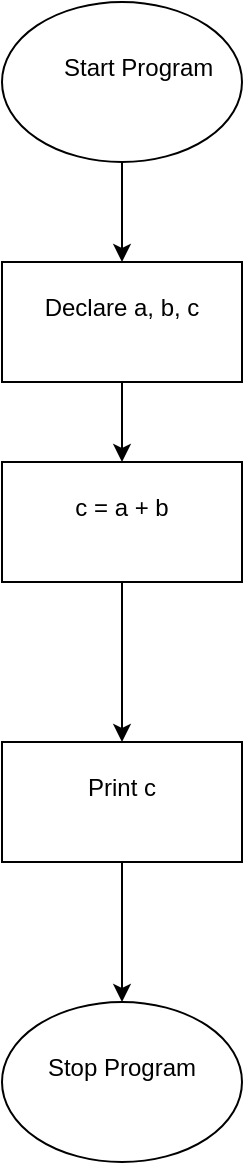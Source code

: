 <mxfile version="28.1.2">
  <diagram name="Page-1" id="9bjDDMjUdYthwlhMzJjR">
    <mxGraphModel dx="786" dy="451" grid="1" gridSize="10" guides="1" tooltips="1" connect="1" arrows="1" fold="1" page="1" pageScale="1" pageWidth="850" pageHeight="1100" math="0" shadow="0">
      <root>
        <mxCell id="0" />
        <mxCell id="1" parent="0" />
        <mxCell id="jF4xenP1q7zfW6iFjENs-6" value="" style="edgeStyle=orthogonalEdgeStyle;rounded=0;orthogonalLoop=1;jettySize=auto;html=1;" edge="1" parent="1" source="jF4xenP1q7zfW6iFjENs-1" target="jF4xenP1q7zfW6iFjENs-5">
          <mxGeometry relative="1" as="geometry" />
        </mxCell>
        <mxCell id="jF4xenP1q7zfW6iFjENs-1" value="&lt;span style=&quot;white-space: pre;&quot;&gt;&#x9;&lt;/span&gt;Start Program&amp;nbsp; &amp;nbsp; &amp;nbsp; &amp;nbsp;" style="ellipse;whiteSpace=wrap;html=1;" vertex="1" parent="1">
          <mxGeometry x="330" y="30" width="120" height="80" as="geometry" />
        </mxCell>
        <mxCell id="jF4xenP1q7zfW6iFjENs-9" value="" style="edgeStyle=orthogonalEdgeStyle;rounded=0;orthogonalLoop=1;jettySize=auto;html=1;" edge="1" parent="1" source="jF4xenP1q7zfW6iFjENs-5" target="jF4xenP1q7zfW6iFjENs-8">
          <mxGeometry relative="1" as="geometry" />
        </mxCell>
        <mxCell id="jF4xenP1q7zfW6iFjENs-5" value="Declare a, b, c&lt;div&gt;&lt;br&gt;&lt;/div&gt;" style="whiteSpace=wrap;html=1;" vertex="1" parent="1">
          <mxGeometry x="330" y="160" width="120" height="60" as="geometry" />
        </mxCell>
        <mxCell id="jF4xenP1q7zfW6iFjENs-12" value="" style="edgeStyle=orthogonalEdgeStyle;rounded=0;orthogonalLoop=1;jettySize=auto;html=1;" edge="1" parent="1" source="jF4xenP1q7zfW6iFjENs-8" target="jF4xenP1q7zfW6iFjENs-11">
          <mxGeometry relative="1" as="geometry" />
        </mxCell>
        <mxCell id="jF4xenP1q7zfW6iFjENs-8" value="c = a + b&lt;div&gt;&lt;br&gt;&lt;/div&gt;" style="whiteSpace=wrap;html=1;" vertex="1" parent="1">
          <mxGeometry x="330" y="260" width="120" height="60" as="geometry" />
        </mxCell>
        <mxCell id="jF4xenP1q7zfW6iFjENs-14" value="" style="edgeStyle=orthogonalEdgeStyle;rounded=0;orthogonalLoop=1;jettySize=auto;html=1;" edge="1" parent="1" source="jF4xenP1q7zfW6iFjENs-11">
          <mxGeometry relative="1" as="geometry">
            <mxPoint x="390" y="530" as="targetPoint" />
          </mxGeometry>
        </mxCell>
        <mxCell id="jF4xenP1q7zfW6iFjENs-11" value="Print c&lt;div&gt;&lt;br&gt;&lt;/div&gt;" style="whiteSpace=wrap;html=1;" vertex="1" parent="1">
          <mxGeometry x="330" y="400" width="120" height="60" as="geometry" />
        </mxCell>
        <mxCell id="jF4xenP1q7zfW6iFjENs-16" value="Stop Program&lt;div&gt;&lt;br&gt;&lt;/div&gt;" style="ellipse;whiteSpace=wrap;html=1;" vertex="1" parent="1">
          <mxGeometry x="330" y="530" width="120" height="80" as="geometry" />
        </mxCell>
      </root>
    </mxGraphModel>
  </diagram>
</mxfile>
